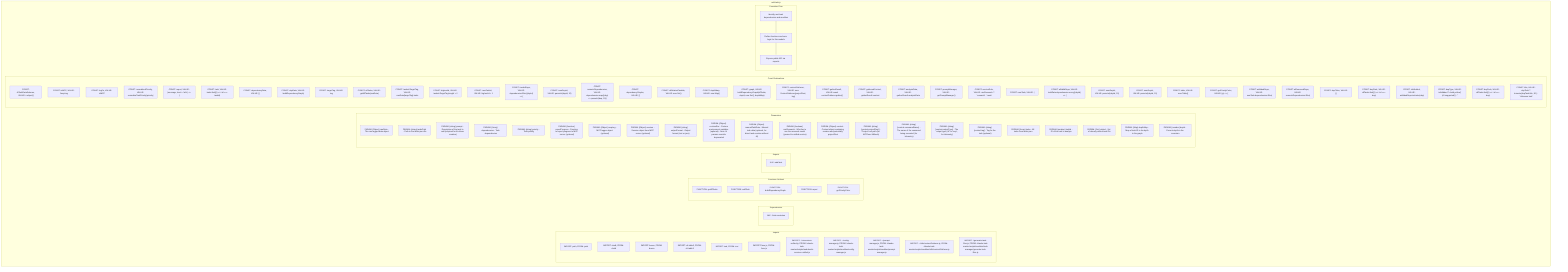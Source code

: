 flowchart TB
    subgraph Imports["Imports"]
        I1["IMPORT: path, FROM: path"]
        I2["IMPORT: chalk, FROM: chalk"]
        I3["IMPORT: boxen, FROM: boxen"]
        I4["IMPORT: cli-table3, FROM: cli-table3"]
        I5["IMPORT: zod, FROM: zod"]
        I6["IMPORT: fuse.js, FROM: fuse.js"]
        I7["IMPORT: ../ai-services-unified.js, FROM: /claude-task-master/scripts/modules/ai-services-unified.js"]
        I8["IMPORT: ../config-manager.js, FROM: /claude-task-master/scripts/modules/config-manager.js"]
        I9["IMPORT: ../prompt-manager.js, FROM: /claude-task-master/scripts/modules/prompt-manager.js"]
        I10["IMPORT: ../utils/contextGatherer.js, FROM: /claude-task-master/scripts/modules/utils/contextGatherer.js"]
        I11["IMPORT: ./generate-task-files.js, FROM: /claude-task-master/scripts/modules/task-manager/generate-task-files.js"]
    end
    subgraph Dependencies["Dependencies"]
        D1["DEP: Path resolution"]
    end
    subgraph FunctionsDefined["Functions Defined"]
        FU1["FUNCTION: getAllTasks"]
        FU2["FUNCTION: addTask"]
        FU3["FUNCTION: buildDependencyGraph"]
        FU4["FUNCTION: report"]
        FU5["FUNCTION: getPriorityColor"]
    end
    subgraph Exports["Exports"]
        E1["EXP: addTask"]
    end
    subgraph Parameters["Parameters"]
        P1["PARAM: {Object} rawData - The raw tagged data object"]
        P2["PARAM: {string} tasksPath - Path to the tasks.json file"]
        P3["PARAM: {string} prompt - Description of the task to add (required for AI-driven creation)"]
        P4["PARAM: {Array} dependencies - Task dependencies"]
        P5["PARAM: {string} priority - Task priority"]
        P6["PARAM: {function} reportProgress - Function to report progress to MCP server (optional)"]
        P7["PARAM: {Object} mcpLog - MCP logger object (optional)"]
        P8["PARAM: {Object} session - Session object from MCP server (optional)"]
        P9["PARAM: {string} outputFormat - Output format (text or json)"]
        P10["PARAM: {Object} customEnv - Custom environment variables (optional) - Note: AI params override deprecated"]
        P11["PARAM: {Object} manualTaskData - Manual task data (optional, for direct task creation without AI)"]
        P12["PARAM: {boolean} useResearch - Whether to use the research model (passed to unified service)"]
        P13["PARAM: {Object} context - Context object containing session and potentially projectRoot"]
        P14["PARAM: {string} [context.projectRoot] - Project root path (for MCP/env fallback)"]
        P15["PARAM: {string} [context.commandName] - The name of the command being executed (for telemetry)"]
        P16["PARAM: {string} [context.outputType] - The output type ('cli' or 'mcp', for telemetry)"]
        P17["PARAM: {string} [context.tag] - Tag for the task (optional)"]
        P18["PARAM: {Array} tasks - All tasks from tasks.json"]
        P19["PARAM: {number} taskId - ID of the task to analyze"]
        P20["PARAM: {Set} visited - Set of already visited task IDs"]
        P21["PARAM: {Map} depthMap - Map of task ID to its depth in the graph"]
        P22["PARAM: {number} depth - Current depth in the recursion"]
    end
    subgraph Constants["Const Declarations"]
        C1["CONST: AiTaskDataSchema, VALUE: z.object({"]
        C2["CONST: isMCP, VALUE: !!mcpLog"]
        C3["CONST: logFn, VALUE: isMCP"]
        C4["CONST: normalizedPriority, VALUE: normalizeTaskPriority(priority)"]
        C5["CONST: report, VALUE: (message, level = 'info') => {"]
        C6["CONST: task, VALUE: tasks.find((t) => t.id === taskId)"]
        C7["CONST: dependencyData, VALUE: []"]
        C8["CONST: depData, VALUE: buildDependencyGraph("]
        C9["CONST: targetTag, VALUE: tag"]
        C10["CONST: allTasks, VALUE: getAllTasks(rawData)"]
        C11["CONST: tasksInTargetTag, VALUE: rawData[targetTag].tasks"]
        C12["CONST: highestId, VALUE: tasksInTargetTag.length > 0"]
        C13["CONST: newTaskId, VALUE: highestId + 1"]
        C14["CONST: invalidDeps, VALUE: dependencies.filter((depId) => {"]
        C15["CONST: numDepId, VALUE: parseInt(depId, 10)"]
        C16["CONST: numericDependencies, VALUE: dependencies.map((dep) => parseInt(dep, 10))"]
        C17["CONST: dependencyGraphs, VALUE: []"]
        C18["CONST: allRelatedTaskIds, VALUE: new Set()"]
        C19["CONST: depthMap, VALUE: new Map()"]
        C20["CONST: graph, VALUE: buildDependencyGraph(allTasks, depId, new Set(), depthMap)"]
        C21["CONST: contextGatherer, VALUE: new ContextGatherer(projectRoot, tag)"]
        C22["CONST: gatherResult, VALUE: await contextGatherer.gather({"]
        C23["CONST: gatheredContext, VALUE: gatherResult.context"]
        C24["CONST: analysisData, VALUE: gatherResult.analysisData"]
        C25["CONST: promptManager, VALUE: getPromptManager()"]
        C26["CONST: serviceRole, VALUE: useResearch ? 'research' : 'main'"]
        C27["CONST: newTask, VALUE: {"]
        C28["CONST: allValidDeps, VALUE: taskData.dependencies.every((depId) => {"]
        C29["CONST: numDepId, VALUE: parseInt(depId, 10)"]
        C30["CONST: numDepId, VALUE: parseInt(depId, 10)"]
        C31["CONST: table, VALUE: new Table({"]
        C32["CONST: getPriorityColor, VALUE: (p) => {"]
        C33["CONST: aiAddedDeps, VALUE: newTask.dependencies.filter("]
        C34["CONST: aiRemovedDeps, VALUE: numericDependencies.filter("]
        C35["CONST: depTitles, VALUE: {}"]
        C36["CONST: depTask, VALUE: allTasks.find((t) => t.id === dep)"]
        C37["CONST: isAiAdded, VALUE: aiAddedDeps.includes(dep)"]
        C38["CONST: depType, VALUE: isAiAdded ? chalk.yellow(' (AI suggested)') : ''"]
        C39["CONST: depTask, VALUE: allTasks.find((t) => t.id === dep)"]
        C40["CONST: title, VALUE: depTask ? truncate(depTask.title, 30) : 'Unknown task'"]
    end
    subgraph ExecutionFlow["Execution Flow"]
        FL1["Identify and load dependencies and modules"]
        FL2["Define functions and core logic for this module"]
        FL3["Expose public API via exports"]
    end
    subgraph FileName["add-task.js"]
        Imports
        Dependencies
        FunctionsDefined
        Exports
        Parameters
        Constants
        ExecutionFlow
    end
    FL1 --> FL2
    FL2 --> FL3